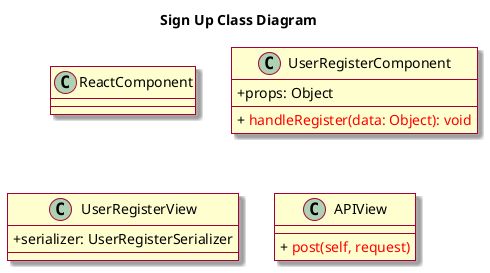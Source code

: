 @startuml
skin rose
skinparam classAttributeIconSize 0

title Sign Up Class Diagram
class ReactComponent

class UserRegisterComponent {
	+ props: Object
	+ {method} <color:red> handleRegister(data: Object): void
}

class UserRegisterView {
	+ serializer: UserRegisterSerializer
}

class APIView {
	+ {method} <color:red> post(self, request)
}


@enduml